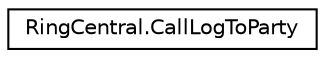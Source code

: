 digraph "Graphical Class Hierarchy"
{
 // LATEX_PDF_SIZE
  edge [fontname="Helvetica",fontsize="10",labelfontname="Helvetica",labelfontsize="10"];
  node [fontname="Helvetica",fontsize="10",shape=record];
  rankdir="LR";
  Node0 [label="RingCentral.CallLogToParty",height=0.2,width=0.4,color="black", fillcolor="white", style="filled",URL="$classRingCentral_1_1CallLogToParty.html",tooltip="Target caller information"];
}
